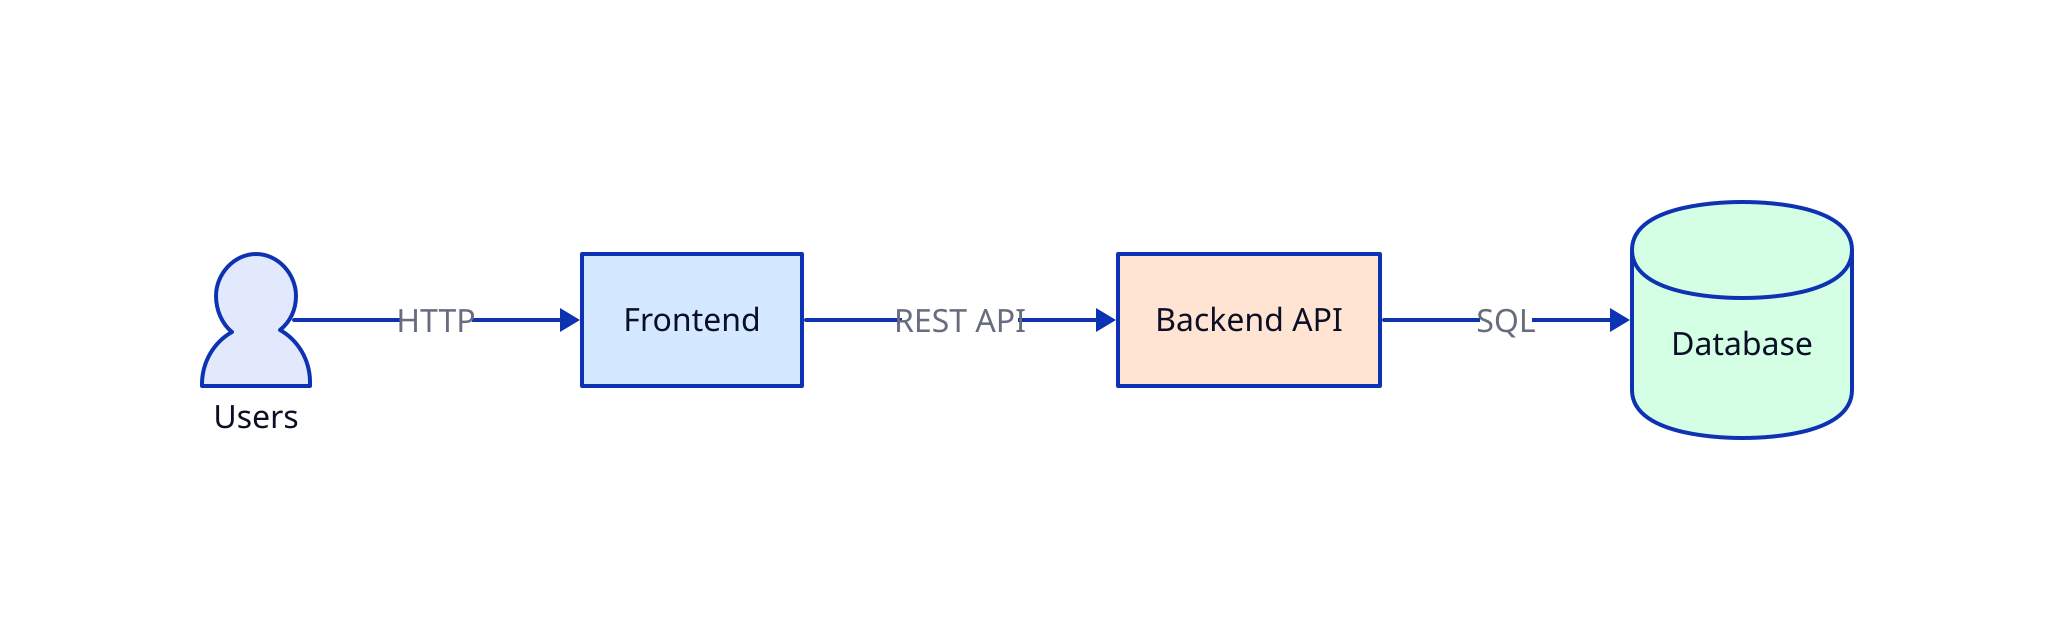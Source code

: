 # System Architecture
direction: right

users: Users {
  shape: person
}

frontend: Frontend {
  shape: rectangle
  style.fill: "#d4e8ff"
}

backend: Backend API {
  shape: rectangle
  style.fill: "#ffe4d4"
}

database: Database {
  shape: cylinder
  style.fill: "#d4ffe4"
}

users -> frontend: HTTP
frontend -> backend: REST API
backend -> database: SQL
